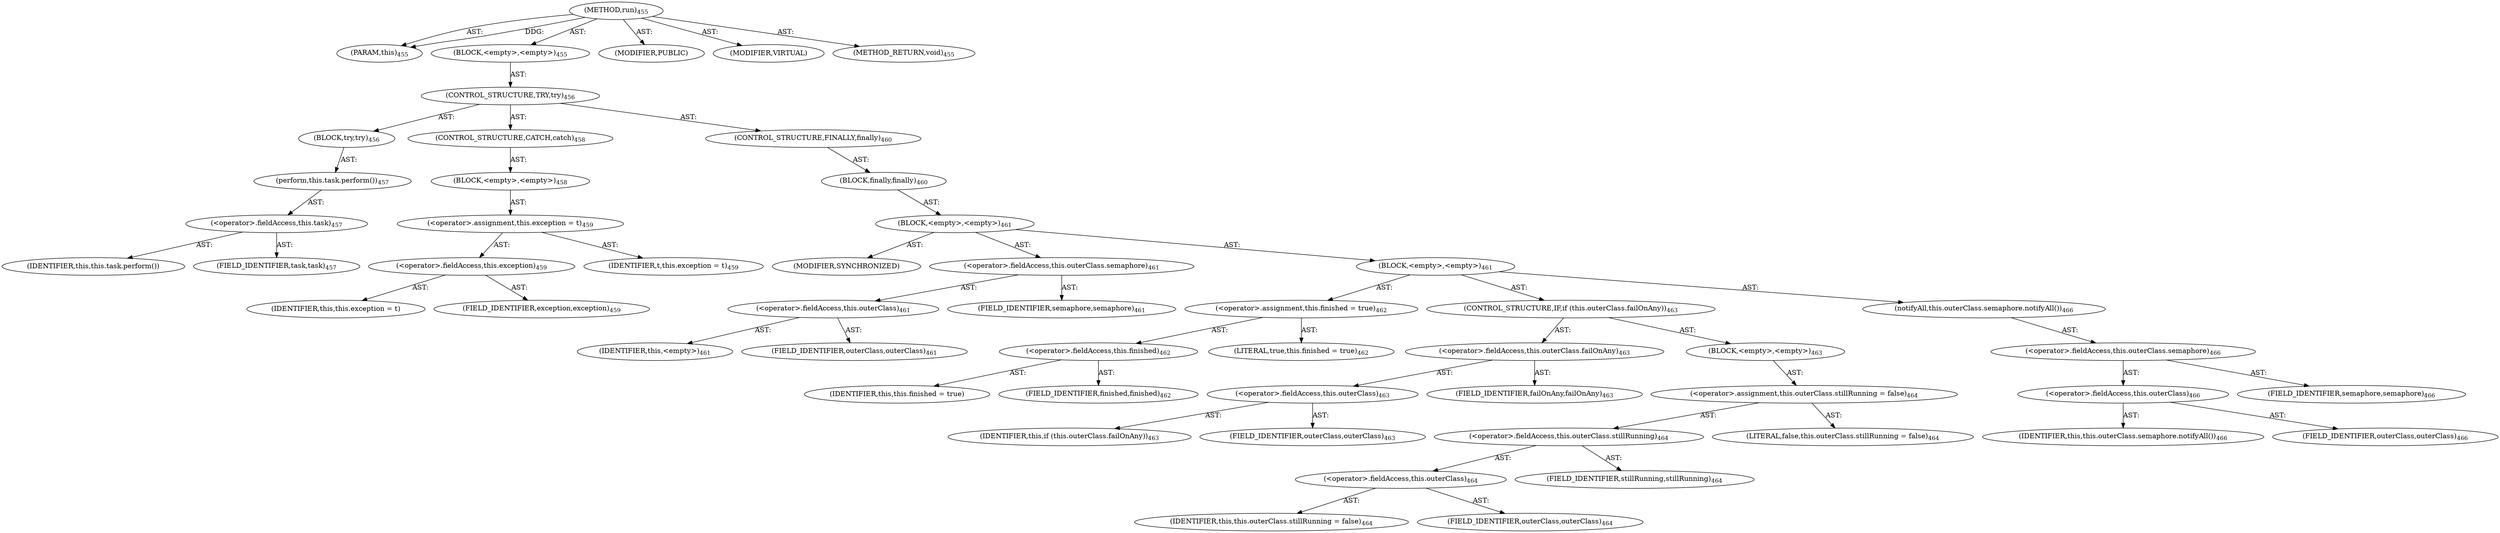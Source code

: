 digraph "run" {  
"111669149711" [label = <(METHOD,run)<SUB>455</SUB>> ]
"115964117021" [label = <(PARAM,this)<SUB>455</SUB>> ]
"25769803832" [label = <(BLOCK,&lt;empty&gt;,&lt;empty&gt;)<SUB>455</SUB>> ]
"47244640291" [label = <(CONTROL_STRUCTURE,TRY,try)<SUB>456</SUB>> ]
"25769803833" [label = <(BLOCK,try,try)<SUB>456</SUB>> ]
"30064771324" [label = <(perform,this.task.perform())<SUB>457</SUB>> ]
"30064771325" [label = <(&lt;operator&gt;.fieldAccess,this.task)<SUB>457</SUB>> ]
"68719476940" [label = <(IDENTIFIER,this,this.task.perform())> ]
"55834574914" [label = <(FIELD_IDENTIFIER,task,task)<SUB>457</SUB>> ]
"47244640292" [label = <(CONTROL_STRUCTURE,CATCH,catch)<SUB>458</SUB>> ]
"25769803834" [label = <(BLOCK,&lt;empty&gt;,&lt;empty&gt;)<SUB>458</SUB>> ]
"30064771326" [label = <(&lt;operator&gt;.assignment,this.exception = t)<SUB>459</SUB>> ]
"30064771327" [label = <(&lt;operator&gt;.fieldAccess,this.exception)<SUB>459</SUB>> ]
"68719476941" [label = <(IDENTIFIER,this,this.exception = t)> ]
"55834574915" [label = <(FIELD_IDENTIFIER,exception,exception)<SUB>459</SUB>> ]
"68719476942" [label = <(IDENTIFIER,t,this.exception = t)<SUB>459</SUB>> ]
"47244640293" [label = <(CONTROL_STRUCTURE,FINALLY,finally)<SUB>460</SUB>> ]
"25769803835" [label = <(BLOCK,finally,finally)<SUB>460</SUB>> ]
"25769803836" [label = <(BLOCK,&lt;empty&gt;,&lt;empty&gt;)<SUB>461</SUB>> ]
"133143986223" [label = <(MODIFIER,SYNCHRONIZED)> ]
"30064771328" [label = <(&lt;operator&gt;.fieldAccess,this.outerClass.semaphore)<SUB>461</SUB>> ]
"30064771329" [label = <(&lt;operator&gt;.fieldAccess,this.outerClass)<SUB>461</SUB>> ]
"68719476943" [label = <(IDENTIFIER,this,&lt;empty&gt;)<SUB>461</SUB>> ]
"55834574916" [label = <(FIELD_IDENTIFIER,outerClass,outerClass)<SUB>461</SUB>> ]
"55834574917" [label = <(FIELD_IDENTIFIER,semaphore,semaphore)<SUB>461</SUB>> ]
"25769803837" [label = <(BLOCK,&lt;empty&gt;,&lt;empty&gt;)<SUB>461</SUB>> ]
"30064771330" [label = <(&lt;operator&gt;.assignment,this.finished = true)<SUB>462</SUB>> ]
"30064771331" [label = <(&lt;operator&gt;.fieldAccess,this.finished)<SUB>462</SUB>> ]
"68719476944" [label = <(IDENTIFIER,this,this.finished = true)> ]
"55834574918" [label = <(FIELD_IDENTIFIER,finished,finished)<SUB>462</SUB>> ]
"90194313250" [label = <(LITERAL,true,this.finished = true)<SUB>462</SUB>> ]
"47244640294" [label = <(CONTROL_STRUCTURE,IF,if (this.outerClass.failOnAny))<SUB>463</SUB>> ]
"30064771332" [label = <(&lt;operator&gt;.fieldAccess,this.outerClass.failOnAny)<SUB>463</SUB>> ]
"30064771333" [label = <(&lt;operator&gt;.fieldAccess,this.outerClass)<SUB>463</SUB>> ]
"68719476945" [label = <(IDENTIFIER,this,if (this.outerClass.failOnAny))<SUB>463</SUB>> ]
"55834574919" [label = <(FIELD_IDENTIFIER,outerClass,outerClass)<SUB>463</SUB>> ]
"55834574920" [label = <(FIELD_IDENTIFIER,failOnAny,failOnAny)<SUB>463</SUB>> ]
"25769803838" [label = <(BLOCK,&lt;empty&gt;,&lt;empty&gt;)<SUB>463</SUB>> ]
"30064771334" [label = <(&lt;operator&gt;.assignment,this.outerClass.stillRunning = false)<SUB>464</SUB>> ]
"30064771335" [label = <(&lt;operator&gt;.fieldAccess,this.outerClass.stillRunning)<SUB>464</SUB>> ]
"30064771336" [label = <(&lt;operator&gt;.fieldAccess,this.outerClass)<SUB>464</SUB>> ]
"68719476946" [label = <(IDENTIFIER,this,this.outerClass.stillRunning = false)<SUB>464</SUB>> ]
"55834574921" [label = <(FIELD_IDENTIFIER,outerClass,outerClass)<SUB>464</SUB>> ]
"55834574922" [label = <(FIELD_IDENTIFIER,stillRunning,stillRunning)<SUB>464</SUB>> ]
"90194313251" [label = <(LITERAL,false,this.outerClass.stillRunning = false)<SUB>464</SUB>> ]
"30064771337" [label = <(notifyAll,this.outerClass.semaphore.notifyAll())<SUB>466</SUB>> ]
"30064771338" [label = <(&lt;operator&gt;.fieldAccess,this.outerClass.semaphore)<SUB>466</SUB>> ]
"30064771339" [label = <(&lt;operator&gt;.fieldAccess,this.outerClass)<SUB>466</SUB>> ]
"68719476947" [label = <(IDENTIFIER,this,this.outerClass.semaphore.notifyAll())<SUB>466</SUB>> ]
"55834574923" [label = <(FIELD_IDENTIFIER,outerClass,outerClass)<SUB>466</SUB>> ]
"55834574924" [label = <(FIELD_IDENTIFIER,semaphore,semaphore)<SUB>466</SUB>> ]
"133143986224" [label = <(MODIFIER,PUBLIC)> ]
"133143986225" [label = <(MODIFIER,VIRTUAL)> ]
"128849018895" [label = <(METHOD_RETURN,void)<SUB>455</SUB>> ]
  "111669149711" -> "115964117021"  [ label = "AST: "] 
  "111669149711" -> "25769803832"  [ label = "AST: "] 
  "111669149711" -> "133143986224"  [ label = "AST: "] 
  "111669149711" -> "133143986225"  [ label = "AST: "] 
  "111669149711" -> "128849018895"  [ label = "AST: "] 
  "25769803832" -> "47244640291"  [ label = "AST: "] 
  "47244640291" -> "25769803833"  [ label = "AST: "] 
  "47244640291" -> "47244640292"  [ label = "AST: "] 
  "47244640291" -> "47244640293"  [ label = "AST: "] 
  "25769803833" -> "30064771324"  [ label = "AST: "] 
  "30064771324" -> "30064771325"  [ label = "AST: "] 
  "30064771325" -> "68719476940"  [ label = "AST: "] 
  "30064771325" -> "55834574914"  [ label = "AST: "] 
  "47244640292" -> "25769803834"  [ label = "AST: "] 
  "25769803834" -> "30064771326"  [ label = "AST: "] 
  "30064771326" -> "30064771327"  [ label = "AST: "] 
  "30064771326" -> "68719476942"  [ label = "AST: "] 
  "30064771327" -> "68719476941"  [ label = "AST: "] 
  "30064771327" -> "55834574915"  [ label = "AST: "] 
  "47244640293" -> "25769803835"  [ label = "AST: "] 
  "25769803835" -> "25769803836"  [ label = "AST: "] 
  "25769803836" -> "133143986223"  [ label = "AST: "] 
  "25769803836" -> "30064771328"  [ label = "AST: "] 
  "25769803836" -> "25769803837"  [ label = "AST: "] 
  "30064771328" -> "30064771329"  [ label = "AST: "] 
  "30064771328" -> "55834574917"  [ label = "AST: "] 
  "30064771329" -> "68719476943"  [ label = "AST: "] 
  "30064771329" -> "55834574916"  [ label = "AST: "] 
  "25769803837" -> "30064771330"  [ label = "AST: "] 
  "25769803837" -> "47244640294"  [ label = "AST: "] 
  "25769803837" -> "30064771337"  [ label = "AST: "] 
  "30064771330" -> "30064771331"  [ label = "AST: "] 
  "30064771330" -> "90194313250"  [ label = "AST: "] 
  "30064771331" -> "68719476944"  [ label = "AST: "] 
  "30064771331" -> "55834574918"  [ label = "AST: "] 
  "47244640294" -> "30064771332"  [ label = "AST: "] 
  "47244640294" -> "25769803838"  [ label = "AST: "] 
  "30064771332" -> "30064771333"  [ label = "AST: "] 
  "30064771332" -> "55834574920"  [ label = "AST: "] 
  "30064771333" -> "68719476945"  [ label = "AST: "] 
  "30064771333" -> "55834574919"  [ label = "AST: "] 
  "25769803838" -> "30064771334"  [ label = "AST: "] 
  "30064771334" -> "30064771335"  [ label = "AST: "] 
  "30064771334" -> "90194313251"  [ label = "AST: "] 
  "30064771335" -> "30064771336"  [ label = "AST: "] 
  "30064771335" -> "55834574922"  [ label = "AST: "] 
  "30064771336" -> "68719476946"  [ label = "AST: "] 
  "30064771336" -> "55834574921"  [ label = "AST: "] 
  "30064771337" -> "30064771338"  [ label = "AST: "] 
  "30064771338" -> "30064771339"  [ label = "AST: "] 
  "30064771338" -> "55834574924"  [ label = "AST: "] 
  "30064771339" -> "68719476947"  [ label = "AST: "] 
  "30064771339" -> "55834574923"  [ label = "AST: "] 
  "111669149711" -> "115964117021"  [ label = "DDG: "] 
}
